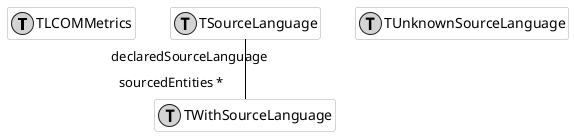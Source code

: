 @startumlhide empty membersskinparam class {  BackgroundColor white  ArrowColor black  BorderColor darkGray}class behavior1 as "TLCOMMetrics" << (T,lightGrey) >> {}class behavior2 as "TWithSourceLanguage" << (T,lightGrey) >> {}class behavior3 as "TSourceLanguage" << (T,lightGrey) >> {}class behavior4 as "TUnknownSourceLanguage" << (T,lightGrey) >> {}behavior3 "declaredSourceLanguage  " -[#black]- "sourcedEntities * " behavior2@enduml
